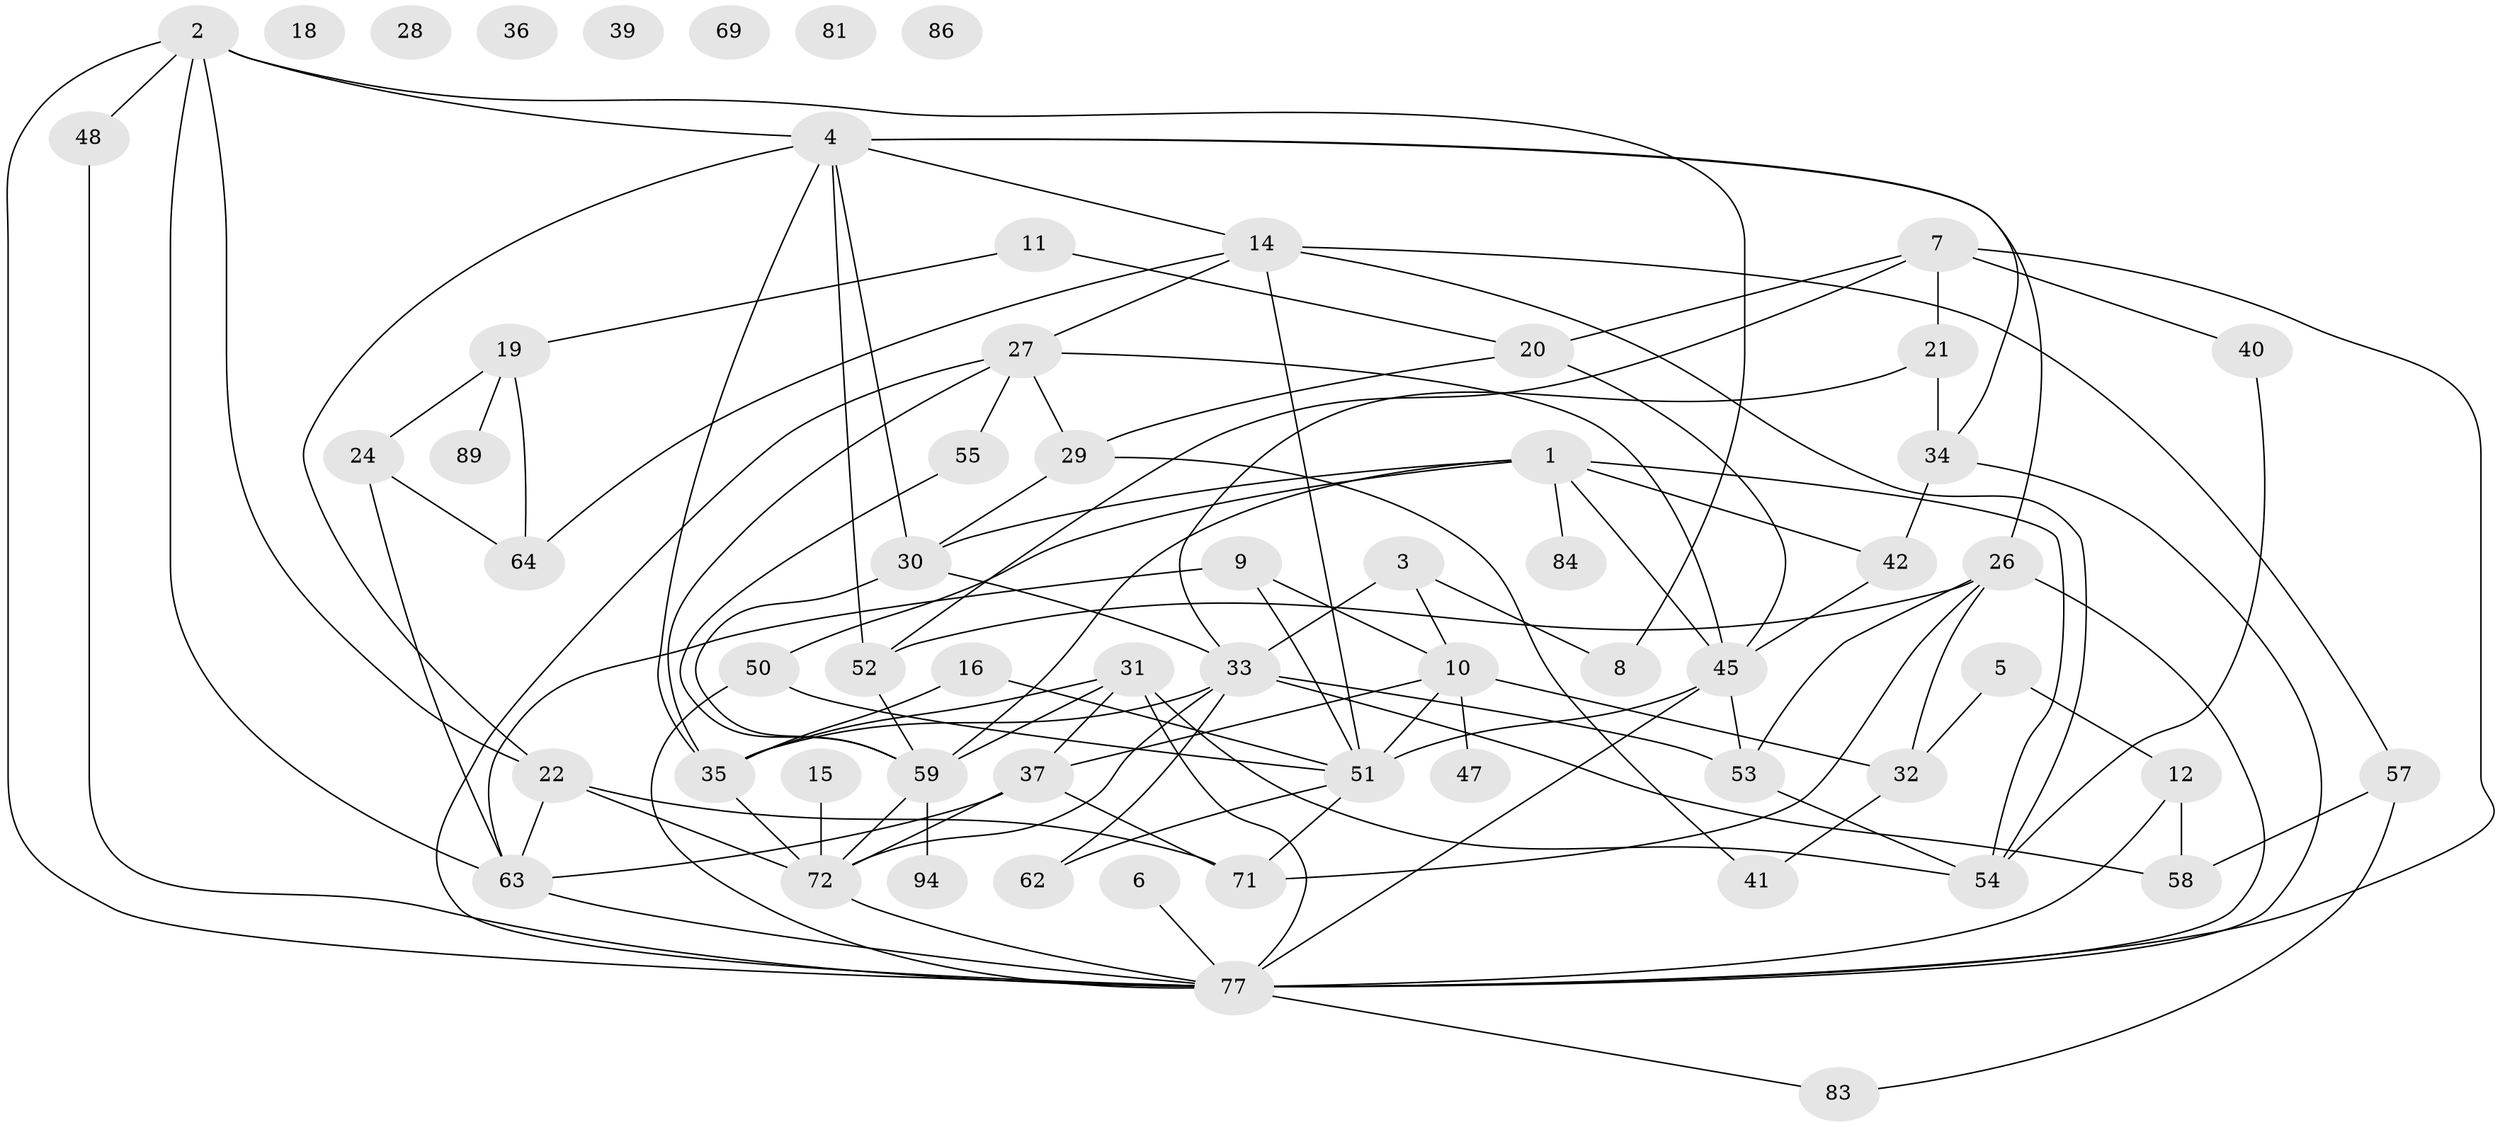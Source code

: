 // Generated by graph-tools (version 1.1) at 2025/23/03/03/25 07:23:26]
// undirected, 62 vertices, 113 edges
graph export_dot {
graph [start="1"]
  node [color=gray90,style=filled];
  1 [super="+46"];
  2 [super="+73"];
  3 [super="+17"];
  4 [super="+25"];
  5 [super="+13"];
  6 [super="+74"];
  7 [super="+82"];
  8;
  9 [super="+88"];
  10 [super="+49"];
  11;
  12 [super="+92"];
  14 [super="+61"];
  15;
  16 [super="+23"];
  18;
  19 [super="+43"];
  20;
  21;
  22;
  24;
  26 [super="+93"];
  27 [super="+56"];
  28;
  29 [super="+75"];
  30 [super="+38"];
  31;
  32;
  33 [super="+66"];
  34;
  35 [super="+60"];
  36;
  37 [super="+44"];
  39;
  40;
  41;
  42;
  45 [super="+76"];
  47;
  48;
  50;
  51 [super="+65"];
  52 [super="+70"];
  53 [super="+87"];
  54 [super="+91"];
  55;
  57 [super="+68"];
  58;
  59 [super="+80"];
  62;
  63 [super="+67"];
  64 [super="+90"];
  69;
  71 [super="+78"];
  72 [super="+85"];
  77 [super="+79"];
  81;
  83;
  84;
  86;
  89;
  94;
  1 -- 50;
  1 -- 84;
  1 -- 45;
  1 -- 42;
  1 -- 59;
  1 -- 30;
  1 -- 54;
  2 -- 22;
  2 -- 48;
  2 -- 4;
  2 -- 8;
  2 -- 77;
  2 -- 63;
  3 -- 8;
  3 -- 10;
  3 -- 33;
  4 -- 14;
  4 -- 22;
  4 -- 26;
  4 -- 30;
  4 -- 34;
  4 -- 35;
  4 -- 52;
  5 -- 32;
  5 -- 12;
  6 -- 77;
  7 -- 52;
  7 -- 20;
  7 -- 21;
  7 -- 40;
  7 -- 77;
  9 -- 10;
  9 -- 51;
  9 -- 63;
  10 -- 47;
  10 -- 32;
  10 -- 51;
  10 -- 37;
  11 -- 20;
  11 -- 19;
  12 -- 77;
  12 -- 58;
  14 -- 57;
  14 -- 64;
  14 -- 51;
  14 -- 27;
  14 -- 54;
  15 -- 72;
  16 -- 35;
  16 -- 51;
  19 -- 64;
  19 -- 24;
  19 -- 89;
  20 -- 29;
  20 -- 45;
  21 -- 34;
  21 -- 33;
  22 -- 63;
  22 -- 71;
  22 -- 72;
  24 -- 63;
  24 -- 64;
  26 -- 32;
  26 -- 52;
  26 -- 71;
  26 -- 77;
  26 -- 53;
  27 -- 35;
  27 -- 45;
  27 -- 77;
  27 -- 29;
  27 -- 55;
  29 -- 30;
  29 -- 41;
  30 -- 33;
  30 -- 59;
  31 -- 35;
  31 -- 59;
  31 -- 77;
  31 -- 37;
  31 -- 54;
  32 -- 41;
  33 -- 35;
  33 -- 53;
  33 -- 58;
  33 -- 62;
  33 -- 72;
  34 -- 42;
  34 -- 77;
  35 -- 72;
  37 -- 63;
  37 -- 72;
  37 -- 71;
  40 -- 54;
  42 -- 45;
  45 -- 53;
  45 -- 77;
  45 -- 51;
  48 -- 77;
  50 -- 77;
  50 -- 51;
  51 -- 62;
  51 -- 71;
  52 -- 59;
  53 -- 54;
  55 -- 59;
  57 -- 83;
  57 -- 58;
  59 -- 94;
  59 -- 72;
  63 -- 77;
  72 -- 77;
  77 -- 83;
}
